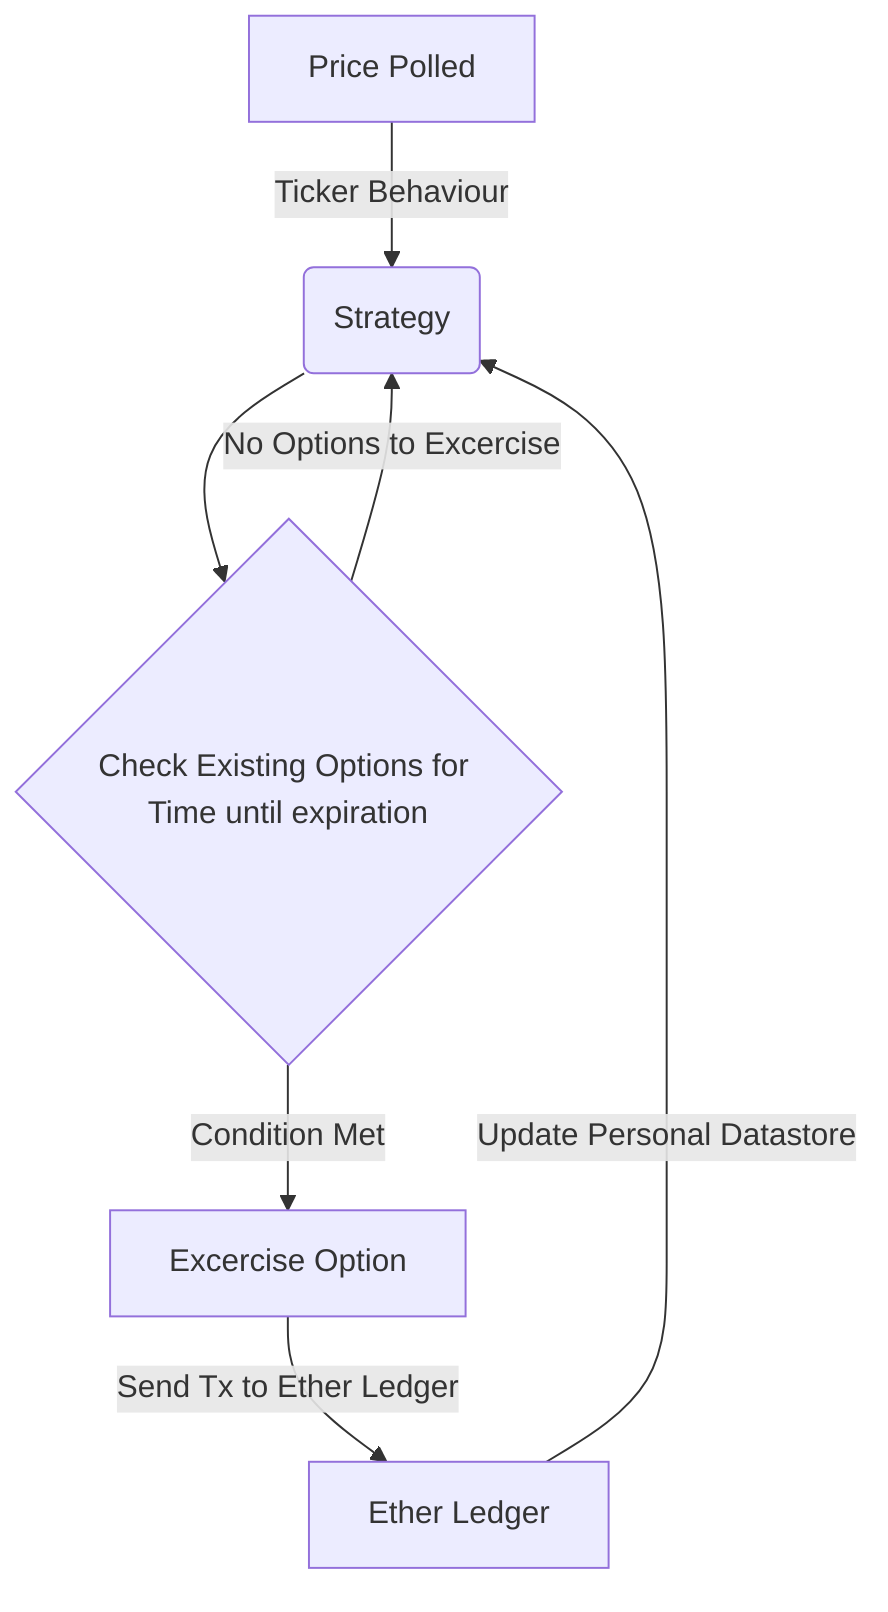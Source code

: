 graph TD
	A[Price Polled] -->|Ticker Behaviour| B(Strategy)
	B --> C{Check Existing Options for Time until expiration}
  C -->|Condition Met| G[Excercise Option]
  G -->|Send Tx to Ether Ledger| h[Ether Ledger]
  C -->|No Options to Excercise| B
  h -->|Update Personal Datastore| B